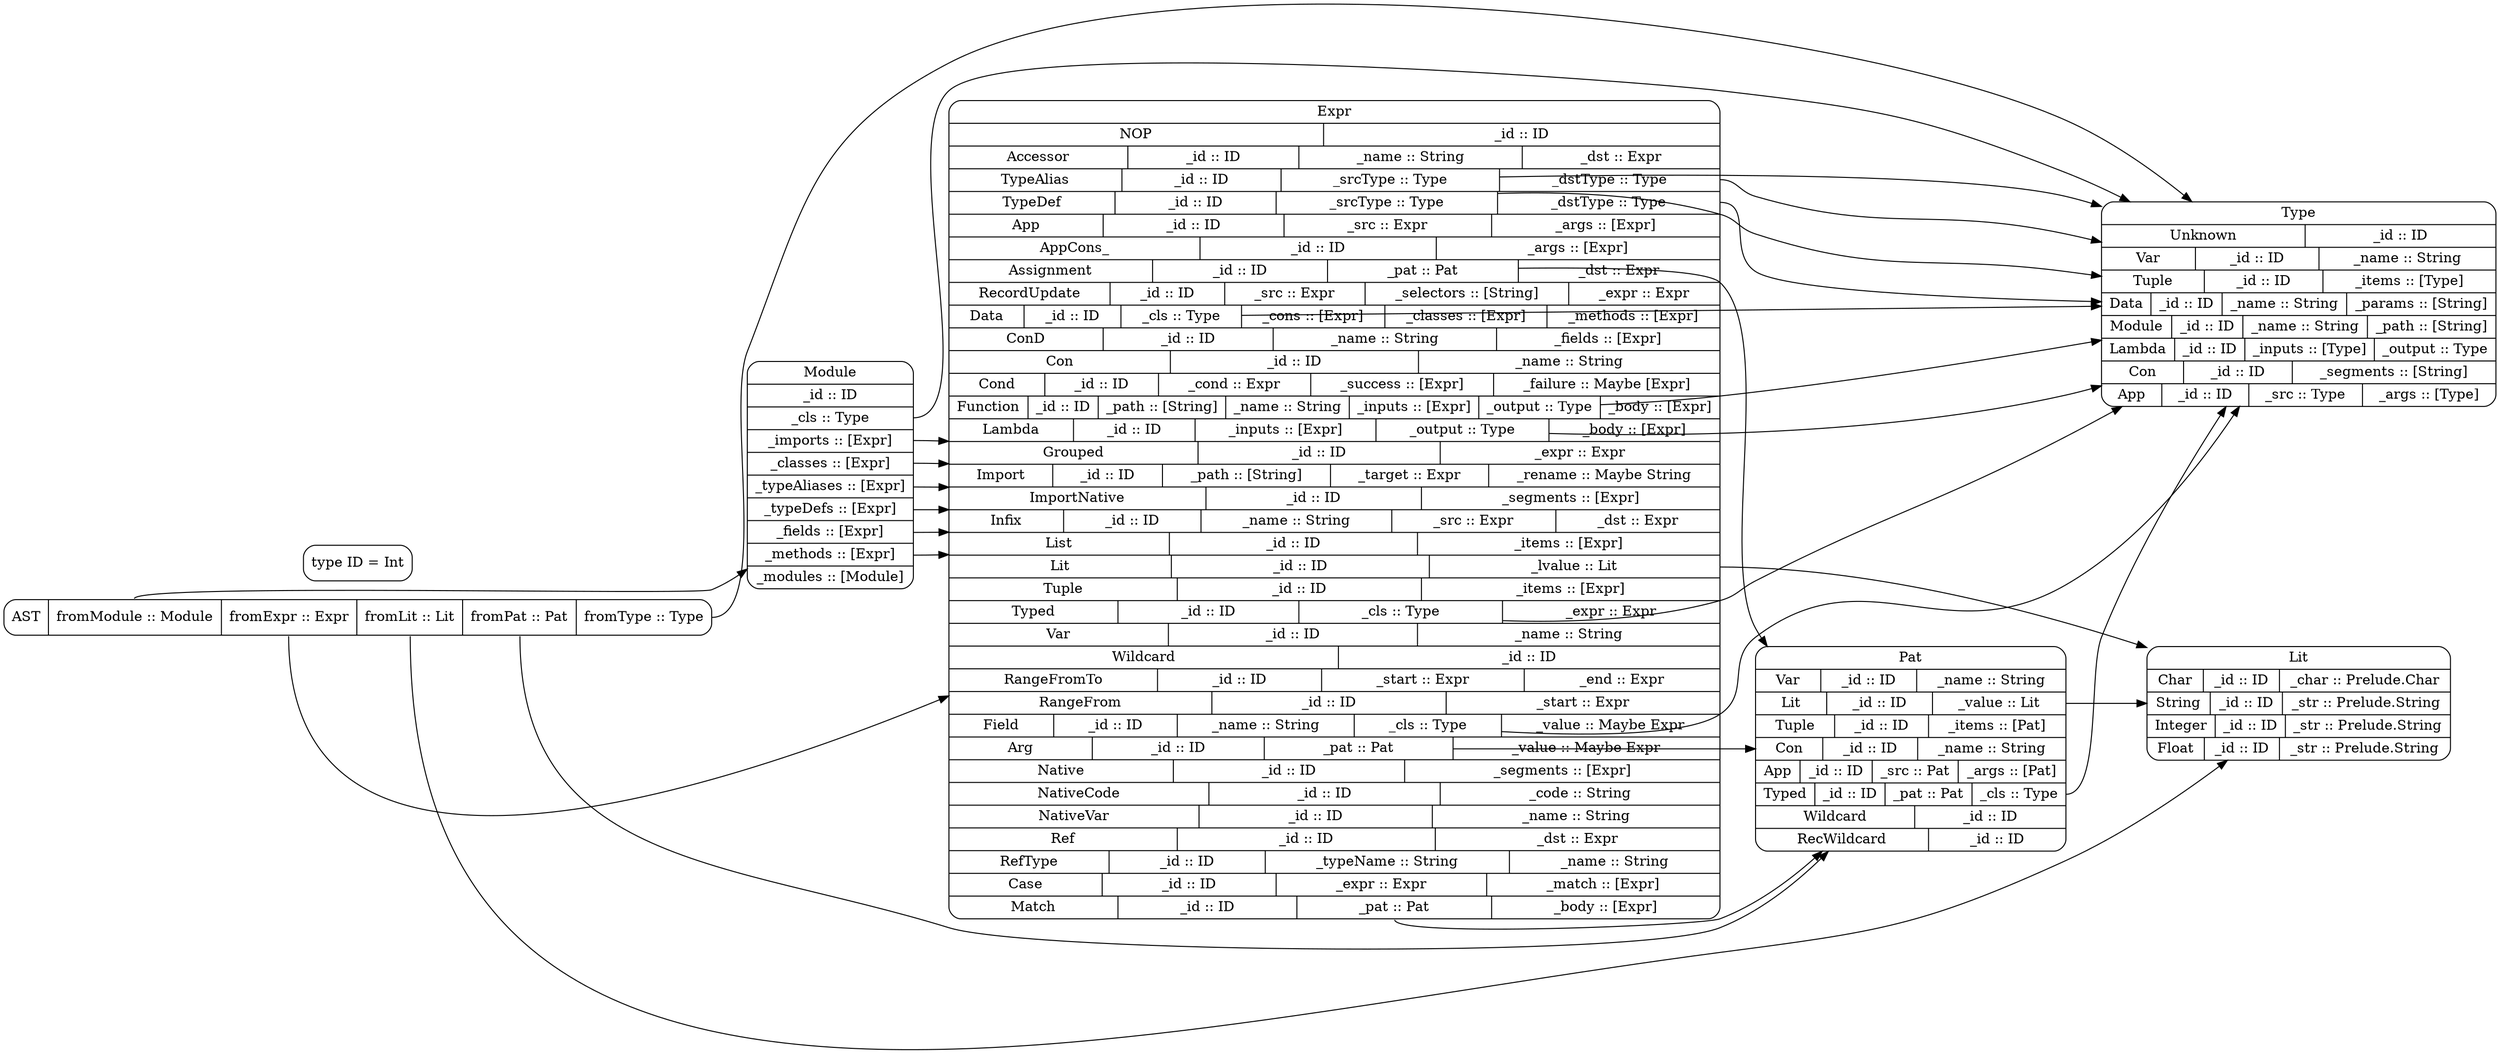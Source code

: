 digraph "G" {
    rankdir = "LR";
    // '\n'.join(["Expr:{x} -> {y};".format(**locals()) for x, y in re.findall("<([a-zA-Z_]*)>[a-zA-Z_]* :: [[]?([a-zA-Z_]*)[]]?",  text)])
    node [shape=Mrecord];

    AST [ label = "{<AST> AST | <AST_Module> fromModule :: Module| <AST_Expr> fromExpr :: Expr| <AST_Lit> fromLit :: Lit| <AST_Pat> fromPat :: Pat| <AST_Type> fromType :: Type}" ];
    AST:AST_Module -> Module;
    AST:AST_Expr -> Expr;
    AST:AST_Lit -> Lit;
    AST:AST_Pat -> Pat;
    AST:AST_Type -> Type;

    Module [ label = "<Module> Module | <id> _id :: ID | <cls> _cls :: Type | <imports> _imports :: [Expr] | <classes> _classes :: [Expr] | <typeAliases> _typeAliases :: [Expr] | <typeDefs> _typeDefs :: [Expr] | <fields> _fields :: [Expr] | <methods> _methods :: [Expr] | <modules> _modules :: [Module]" ];
// (for clarity)    Module:id -> ID;
    Module:cls -> Type;
    Module:imports -> Expr;
    Module:classes -> Expr;
    Module:typeAliases -> Expr;
    Module:typeDefs -> Expr;
    Module:fields -> Expr;
    Module:methods -> Expr;
// (for clarity)    Module:modules -> Module;

    ID [ label = "type ID = Int"];

    Lit [ label = "<Lit> Lit | {<Char> Char | <Char_id>_id :: ID | <Char_char>_char :: Prelude.Char } | {<String> String | <String_id>_id :: ID | <String_str>_str  :: Prelude.String } | { <Integer> Integer | <Integer_id>_id :: ID | <Integer_str>_str  :: Prelude.String } | {<Float> Float | <Float_id>_id :: ID | <Float_str>_str  :: Prelude.String }" ];
// (for clarity)    Lit:Char_id -> ID;
// (for clarity)    Lit:String_id -> ID;
// (for clarity)    Lit:Integer_id -> ID;
// (for clarity)    Lit:Float_id -> ID;

    Pat [ label = "<Pat> Pat | {<Var> Var | <Var_id>_id :: ID | <Var_name>_name :: String } | {<Lit> Lit | <Lit_id>_id :: ID | <Lit_value>_value :: Lit } | {<Tuple> Tuple | <Tuple_id>_id :: ID | <Tuple_items>_items :: [Pat] } | {<Con> Con | <Con_id>_id :: ID | <Con_name>_name :: String } | {<App> App | <App_id>_id :: ID | <App_src>_src :: Pat | <App_args>_args :: [Pat] } | {<Typed> Typed | <Typed_id>_id :: ID | <Typed_pat>_pat :: Pat | <Typed_cls>_cls :: Type } | {<Wildcard> Wildcard | <Wildcard_id>_id :: ID } | {<RecWildcard> RecWildcard | <RecWildcard_id>_id :: ID }" ];
// (for clarity)    Pat:Var_id -> ID;  
// (for clarity)    Pat:Lit_id -> ID;  
// (for clarity)    Pat:Tuple_id -> ID;  
// (for clarity)    Pat:Con_id -> ID;  
// (for clarity)    Pat:App_id -> ID;  
// (for clarity)    Pat:Typed_id -> ID;  
// (for clarity)    Pat:Wildcard_id -> ID;  
// (for clarity)    Pat:RecWildcard_id -> ID;
    Pat:Lit_value -> Lit;
// (for clarity)    Pat:Tuple_items -> Pat;
// (for clarity)    Pat:App_src -> Pat;
// (for clarity)    Pat:Typed_pat -> Pat;
// (for clarity)    Pat:App_args -> Pat;
    Pat:Typed_cls -> Type;

    Expr [ label = "<Expr> Expr | { <Expr_NOP>NOP | <Expr_NOP_id>_id :: ID } | { <Expr_Accessor>Accessor | <Expr_Accessor_id>_id :: ID | <Expr_Accessor_name>_name :: String | <Expr_Accessor_dst>_dst :: Expr } | { <Expr_TypeAlias>TypeAlias | <Expr_TypeAlias_id>_id :: ID | <Expr_TypeAlias_srcType>_srcType :: Type | <Expr_TypeAlias_dstType>_dstType :: Type } | { <Expr_TypeDef>TypeDef | <Expr_TypeDef_id>_id :: ID | <Expr_TypeDef_srcType>_srcType :: Type | <Expr_TypeDef_dstType>_dstType :: Type } | { <Expr_App>App | <Expr_App_id>_id :: ID | <Expr_App_src>_src :: Expr | <Expr_App_args>_args :: [Expr] } | { <Expr_AppCons_>AppCons_ | <Expr_AppCons__id>_id :: ID | <Expr_AppCons__args>_args :: [Expr] } | { <Expr_Assignment>Assignment | <Expr_Assignment_id>_id :: ID | <Expr_Assignment_pat>_pat :: Pat | <Expr_Assignment_dst>_dst :: Expr } | { <Expr_RecordUpdate>RecordUpdate | <Expr_RecordUpdate_id>_id :: ID | <Expr_RecordUpdate_src>_src :: Expr | <Expr_RecordUpdate_selectors>_selectors :: [String]| <Expr_RecordUpdate__expr>_expr :: Expr } | { <Expr_Data>Data | <Expr_Data_id>_id :: ID | <Expr_Data_cls>_cls :: Type | <Expr_Data_cons>_cons :: [Expr] | <Expr_Data_classes>_classes :: [Expr] | <Expr_Data_methods>_methods :: [Expr] } | { <Expr_ConD>ConD | <Expr_ConD_id>_id :: ID | <Expr_ConD_name>_name :: String | <Expr_ConD_fields>_fields :: [Expr] } | { <Expr_Con>Con | <Expr_Con_id>_id :: ID | <Expr_Con_name>_name :: String } | { <Expr_Cond>Cond | <Expr_Cond_id>_id :: ID | <Expr_Cond_cond>_cond :: Expr | <Expr_Cond_success>_success :: [Expr] | _failure :: Maybe [Expr] } | { <Expr_Function>Function | <Expr_Function_id>_id :: ID | <Expr_Function_path>_path :: [String] | <Expr_Function_name>_name :: String | _inputs :: [Expr] | <Expr_Function_output>_output :: Type | <Expr_Function_body>_body :: [Expr] } | { <Expr_Lambda>Lambda | <Expr_Lambda_id>_id :: ID | <Expr_Lambda_inputs>_inputs :: [Expr] | <Expr_Lambda_output>_output :: Type | _body :: [Expr] } | { <Expr_Grouped>Grouped | <Expr_Grouped_id>_id :: ID | <Expr_Grouped_expr>_expr :: Expr } | { <Expr_Import>Import | <Expr_Import_id>_id :: ID | <Expr_Import_path>_path :: [String] | <Expr_Import_target>_target :: Expr | <Expr_Import_rename>_rename :: Maybe String } | { <Expr_ImportNative>ImportNative | <Expr_ImportNative_id>_id :: ID | <Expr_ImportNative_segments>_segments :: [Expr] } | { <Expr_Infix>Infix | <Expr_Infix_id>_id :: ID | <Expr_Infix_name>_name :: String | <Expr_Infix_src>_src :: Expr | <Expr_Infix_dst>_dst :: Expr } | { <Expr_List>List | <Expr_List_id>_id :: ID | <Expr_List_items>_items :: [Expr] } | { <Expr_Lit>Lit | <Expr_Lit_id>_id :: ID | <Expr_Lit_lvalue>_lvalue :: Lit } | { <Expr_Tuple>Tuple | <Expr_Tuple_id>_id :: ID | <Expr_Tuple_items>_items :: [Expr] } | { <Expr_Typed>Typed | <Expr_Typed_id>_id :: ID | <Expr_Typed_cls>_cls :: Type | <Expr_Typed_expr>_expr :: Expr } | { <Expr_Var>Var | <Expr_Var_id>_id :: ID | <Expr_Var_name>_name :: String} | { <Expr_Wildcard>Wildcard | <Expr_Wildcard_id>_id :: ID } | { <Expr_RangeFromTo>RangeFromTo | <Expr_RangeFromTo_id>_id :: ID | <Expr_RangeFromTo_start>_start :: Expr | <Expr_RangeFromTo_end>_end :: Expr } | { <Expr_RangeFrom>RangeFrom | <Expr_RangeFrom_id>_id :: ID | <Expr_RangeFrom_start>_start :: Expr } | { <Expr_Field>Field | <Expr_Field_id>_id :: ID | <Expr_Field_name>_name :: String | <Expr_Field_cls>_cls :: Type | <Expr_Field_value>_value :: Maybe Expr } | { <Expr_Arg>Arg | <Expr_Arg_id>_id :: ID | <Expr_Arg_pat>_pat :: Pat | <Expr_Arg_value>_value :: Maybe Expr } | { <Expr_Native>Native | <Expr_Native_id>_id :: ID | <Expr_Native_segments>_segments :: [Expr] } | { <Expr_NativeCode>NativeCode | <Expr_NativeCode_id>_id :: ID | <Expr_NativeCode_code>_code :: String } | { <Expr_NativeVar>NativeVar | <Expr_NativeVar_id>_id :: ID | <Expr_NativeVar_name>_name :: String } | { <Expr_Ref>Ref | <Expr_Ref_id>_id :: ID | <Expr_Ref_dst>_dst :: Expr } | { <Expr_RefType>RefType | <Expr_RefType_id>_id :: ID | <Expr_RefType_typeName>_typeName :: String | <Expr_RefType_name>_name :: String } | { <Expr_Case>Case | <Expr_Case_id>_id :: ID | <Expr_Case_expr>_expr :: Expr | <Expr_Case_match>_match :: [Expr] } | { <Expr_Match>Match | <Expr_Match_id>_id :: ID | <Expr_Match_pat>_pat :: Pat | <Expr_Match_body>_body :: [Expr] }" ];
// (for clarity)    Expr:Expr_NOP_id -> ID;
// (for clarity)    Expr:Expr_Accessor_id -> ID;
// (for clarity)    Expr:Expr_Accessor_dst -> Expr;
// (for clarity)    Expr:Expr_TypeAlias_id -> ID;
    Expr:Expr_TypeAlias_srcType -> Type;
    Expr:Expr_TypeAlias_dstType -> Type;
// (for clarity)    Expr:Expr_TypeDef_id -> ID;
    Expr:Expr_TypeDef_srcType -> Type;
    Expr:Expr_TypeDef_dstType -> Type;
// (for clarity)    Expr:Expr_App_id -> ID;
// (for clarity)    Expr:Expr_App_src -> Expr;
// (for clarity)    Expr:Expr_App_args -> Expr;
// (for clarity)    Expr:Expr_AppCons__id -> ID;
// (for clarity)    Expr:Expr_AppCons__args -> Expr;
// (for clarity)    Expr:Expr_Assignment_id -> ID;
    Expr:Expr_Assignment_pat -> Pat;
// (for clarity)    Expr:Expr_Assignment_dst -> Expr;
// (for clarity)    Expr:Expr_RecordUpdate_id -> ID;
// (for clarity)    Expr:Expr_RecordUpdate_src -> Expr;
// (for clarity)    Expr:Expr_RecordUpdate__expr -> Expr;
// (for clarity)    Expr:Expr_Data_id -> ID;
    Expr:Expr_Data_cls -> Type;
// (for clarity)    Expr:Expr_Data_cons -> Expr;
// (for clarity)    Expr:Expr_Data_classes -> Expr;
// (for clarity)    Expr:Expr_Data_methods -> Expr;
// (for clarity)    Expr:Expr_ConD_id -> ID;
// (for clarity)    Expr:Expr_ConD_fields -> Expr;
// (for clarity)    Expr:Expr_Con_id -> ID;
// (for clarity)    Expr:Expr_Cond_id -> ID;
// (for clarity)    Expr:Expr_Cond_cond -> Expr;
// (for clarity)    Expr:Expr_Cond_success -> Expr;
// (for clarity)    Expr:Expr_Function_id -> ID;
    Expr:Expr_Function_output -> Type;
// (for clarity)    Expr:Expr_Function_body -> Expr;
// (for clarity)    Expr:Expr_Lambda_id -> ID;
// (for clarity)    Expr:Expr_Lambda_inputs -> Expr;
    Expr:Expr_Lambda_output -> Type;
// (for clarity)    Expr:Expr_Grouped_id -> ID;
// (for clarity)    Expr:Expr_Grouped_expr -> Expr;
// (for clarity)    Expr:Expr_Import_id -> ID;
// (for clarity)    Expr:Expr_Import_target -> Expr;
// (for clarity)    Expr:Expr_Import_rename -> String;
// (for clarity)    Expr:Expr_ImportNative_id -> ID;
// (for clarity)    Expr:Expr_ImportNative_segments -> Expr;
// (for clarity)    Expr:Expr_Infix_id -> ID;
// (for clarity)    Expr:Expr_Infix_src -> Expr;
// (for clarity)    Expr:Expr_Infix_dst -> Expr;
// (for clarity)    Expr:Expr_List_id -> ID;
// (for clarity)    Expr:Expr_List_items -> Expr;
// (for clarity)    Expr:Expr_Lit_id -> ID;
    Expr:Expr_Lit_lvalue -> Lit;
// (for clarity)    Expr:Expr_Tuple_id -> ID;
// (for clarity)    Expr:Expr_Tuple_items -> Expr;
// (for clarity)    Expr:Expr_Typed_id -> ID;
    Expr:Expr_Typed_cls -> Type;
// (for clarity)    Expr:Expr_Typed_expr -> Expr;
// (for clarity)    Expr:Expr_Var_id -> ID;
// (for clarity)    Expr:Expr_Wildcard_id -> ID;
// (for clarity)    Expr:Expr_RangeFromTo_id -> ID;
// (for clarity)    Expr:Expr_RangeFromTo_start -> Expr;
// (for clarity)    Expr:Expr_RangeFromTo_end -> Expr;
// (for clarity)    Expr:Expr_RangeFrom_id -> ID;
// (for clarity)    Expr:Expr_RangeFrom_start -> Expr;
// (for clarity)    Expr:Expr_Field_id -> ID;
    Expr:Expr_Field_cls -> Type;
// (for clarity)    Expr:Expr_Field_value -> Expr;
// (for clarity)    Expr:Expr_Arg_id -> ID;
    Expr:Expr_Arg_pat -> Pat;
// (for clarity)    Expr:Expr_Arg_value -> Expr;
// (for clarity)    Expr:Expr_Native_id -> ID;
// (for clarity)    Expr:Expr_Native_segments -> Expr;
// (for clarity)    Expr:Expr_NativeCode_id -> ID;
// (for clarity)    Expr:Expr_NativeVar_id -> ID;
// (for clarity)    Expr:Expr_Ref_id -> ID;
// (for clarity)    Expr:Expr_Ref_dst -> Expr;
// (for clarity)    Expr:Expr_RefType_id -> ID;
// (for clarity)    Expr:Expr_Case_id -> ID;
// (for clarity)    Expr:Expr_Case_expr -> Expr;
// (for clarity)    Expr:Expr_Case_match -> Expr;
// (for clarity)    Expr:Expr_Match_id -> ID;
    Expr:Expr_Match_pat -> Pat;
// (for clarity)    Expr:Expr_Match_body -> Expr;

    Type [ label = "Type | { <Type_Unknown>Unknown | <Type_Unknown_id>_id :: ID } | { <Type_Var>Var | <Type_Var_id>_id :: ID | <Type_Var_name>_name :: String } | { <Type_Tuple>Tuple | <Type_Tuple_id>_id :: ID | <Type_Tuple_items>_items :: [Type] } | { <Type_Data>Data | <Type_Data_id>_id :: ID | <Type_Data_name>_name :: String | <Type_Data_params>_params :: [String] } | { <Type_Module>Module | <Type_Module_id>_id :: ID | <Type_Module_name>_name :: String | <Type_Module_path>_path :: [String] } | { <Type_Lambda>Lambda | <Type_Lambda_id>_id :: ID | <Type_Lambda_inputs>_inputs :: [Type] | <Type_Lambda_output>_output :: Type } | { <Type_Con>Con | <Type_Con_id>_id :: ID | <Type_Con_segments>_segments :: [String] } | { <Type_App>App | <Type_App_id>_id :: ID | <Type_App_src>_src :: Type | _args :: [Type] }" ];
// (for clarity)    Type:Type_Unknown_id -> ID;
// (for clarity)    Type:Type_Var_id -> ID;
// (for clarity)    Type:Type_Tuple_id -> ID;
// (for clarity)    Type:Type_Tuple_items -> Type;
// (for clarity)    Type:Type_Data_id -> ID;
// (for clarity)    Type:Type_Module_id -> ID;
// (for clarity)    Type:Type_Lambda_id -> ID;
// (for clarity)    Type:Type_Lambda_inputs -> Type;
// (for clarity)    Type:Type_Lambda_output -> Type;
// (for clarity)    Type:Type_Con_id -> ID;
// (for clarity)    Type:Type_App_id -> ID;
// (for clarity)    Type:Type_App_src -> Type;
}
